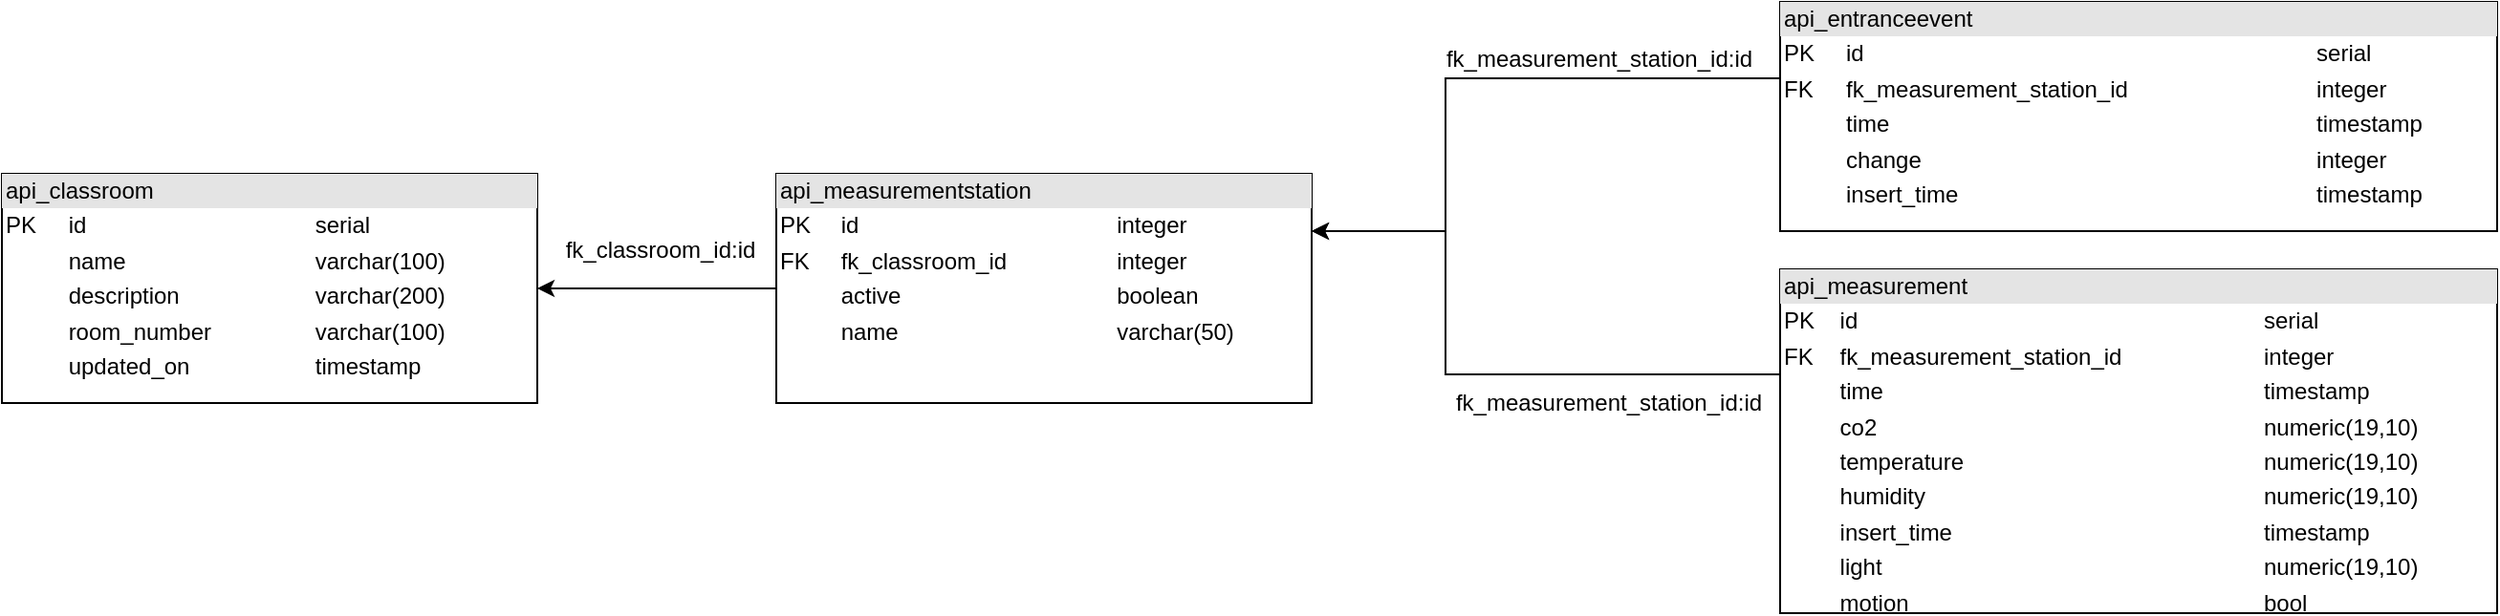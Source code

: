 <mxfile version="17.4.2" type="device"><diagram id="C5RBs43oDa-KdzZeNtuy" name="Page-1"><mxGraphModel dx="1038" dy="649" grid="1" gridSize="10" guides="1" tooltips="1" connect="1" arrows="1" fold="1" page="1" pageScale="1" pageWidth="827" pageHeight="1169" math="0" shadow="0"><root><mxCell id="WIyWlLk6GJQsqaUBKTNV-0"/><mxCell id="WIyWlLk6GJQsqaUBKTNV-1" parent="WIyWlLk6GJQsqaUBKTNV-0"/><mxCell id="6-A6_VkW8ZRDJ3BQuku4-4" value="&lt;div style=&quot;box-sizing: border-box ; width: 100% ; background: #e4e4e4 ; padding: 2px&quot;&gt;api_classroom&lt;/div&gt;&lt;table style=&quot;width: 100% ; font-size: 1em&quot; cellpadding=&quot;2&quot; cellspacing=&quot;0&quot;&gt;&lt;tbody&gt;&lt;tr&gt;&lt;td&gt;PK&lt;/td&gt;&lt;td&gt;id&amp;nbsp;&lt;/td&gt;&lt;td&gt;serial&lt;/td&gt;&lt;/tr&gt;&lt;tr&gt;&lt;td&gt;&lt;/td&gt;&lt;td&gt;name&lt;/td&gt;&lt;td&gt;varchar(100)&lt;/td&gt;&lt;/tr&gt;&lt;tr&gt;&lt;td&gt;&lt;br&gt;&lt;/td&gt;&lt;td&gt;description&lt;/td&gt;&lt;td&gt;varchar(200)&lt;/td&gt;&lt;/tr&gt;&lt;tr&gt;&lt;td&gt;&lt;br&gt;&lt;/td&gt;&lt;td&gt;room_number&lt;/td&gt;&lt;td&gt;varchar(100)&lt;/td&gt;&lt;/tr&gt;&lt;tr&gt;&lt;td&gt;&lt;br&gt;&lt;/td&gt;&lt;td&gt;updated_on&lt;/td&gt;&lt;td&gt;timestamp&lt;/td&gt;&lt;/tr&gt;&lt;/tbody&gt;&lt;/table&gt;" style="verticalAlign=top;align=left;overflow=fill;html=1;" parent="WIyWlLk6GJQsqaUBKTNV-1" vertex="1"><mxGeometry x="15" y="90" width="280" height="120" as="geometry"/></mxCell><mxCell id="6-A6_VkW8ZRDJ3BQuku4-7" value="" style="edgeStyle=orthogonalEdgeStyle;rounded=0;orthogonalLoop=1;jettySize=auto;html=1;" parent="WIyWlLk6GJQsqaUBKTNV-1" source="6-A6_VkW8ZRDJ3BQuku4-5" target="6-A6_VkW8ZRDJ3BQuku4-4" edge="1"><mxGeometry relative="1" as="geometry"><mxPoint x="210" y="200" as="targetPoint"/></mxGeometry></mxCell><mxCell id="6-A6_VkW8ZRDJ3BQuku4-5" value="&lt;div style=&quot;box-sizing: border-box ; width: 100% ; background: #e4e4e4 ; padding: 2px&quot;&gt;api_measurementstation&lt;/div&gt;&lt;table style=&quot;width: 100% ; font-size: 1em&quot; cellpadding=&quot;2&quot; cellspacing=&quot;0&quot;&gt;&lt;tbody&gt;&lt;tr&gt;&lt;td&gt;PK&lt;/td&gt;&lt;td&gt;id&amp;nbsp;&lt;/td&gt;&lt;td&gt;integer&lt;/td&gt;&lt;/tr&gt;&lt;tr&gt;&lt;td&gt;FK&lt;/td&gt;&lt;td&gt;fk_classroom_id&lt;/td&gt;&lt;td&gt;integer&lt;/td&gt;&lt;/tr&gt;&lt;tr&gt;&lt;td&gt;&lt;br&gt;&lt;/td&gt;&lt;td&gt;active&lt;/td&gt;&lt;td&gt;boolean&lt;/td&gt;&lt;/tr&gt;&lt;tr&gt;&lt;td&gt;&lt;br&gt;&lt;/td&gt;&lt;td&gt;name&lt;/td&gt;&lt;td&gt;varchar(50)&lt;/td&gt;&lt;/tr&gt;&lt;/tbody&gt;&lt;/table&gt;" style="verticalAlign=top;align=left;overflow=fill;html=1;" parent="WIyWlLk6GJQsqaUBKTNV-1" vertex="1"><mxGeometry x="420" y="90" width="280" height="120" as="geometry"/></mxCell><mxCell id="6-A6_VkW8ZRDJ3BQuku4-9" value="fk_classroom_id:id" style="text;html=1;align=center;verticalAlign=middle;resizable=0;points=[];autosize=1;" parent="WIyWlLk6GJQsqaUBKTNV-1" vertex="1"><mxGeometry x="303.5" y="120" width="110" height="20" as="geometry"/></mxCell><mxCell id="6-A6_VkW8ZRDJ3BQuku4-11" value="" style="edgeStyle=orthogonalEdgeStyle;rounded=0;orthogonalLoop=1;jettySize=auto;html=1;exitX=0;exitY=0.25;exitDx=0;exitDy=0;entryX=1;entryY=0.25;entryDx=0;entryDy=0;" parent="WIyWlLk6GJQsqaUBKTNV-1" source="6-A6_VkW8ZRDJ3BQuku4-10" target="6-A6_VkW8ZRDJ3BQuku4-5" edge="1"><mxGeometry relative="1" as="geometry"><Array as="points"><mxPoint x="945" y="195"/><mxPoint x="770" y="195"/><mxPoint x="770" y="120"/></Array></mxGeometry></mxCell><mxCell id="6-A6_VkW8ZRDJ3BQuku4-10" value="&lt;div style=&quot;box-sizing: border-box ; width: 100% ; background: #e4e4e4 ; padding: 2px&quot;&gt;api_measurement&lt;/div&gt;&lt;table style=&quot;width: 100% ; font-size: 1em&quot; cellpadding=&quot;2&quot; cellspacing=&quot;0&quot;&gt;&lt;tbody&gt;&lt;tr&gt;&lt;td&gt;PK&lt;/td&gt;&lt;td&gt;id&amp;nbsp;&lt;/td&gt;&lt;td&gt;serial&lt;/td&gt;&lt;/tr&gt;&lt;tr&gt;&lt;td&gt;FK&lt;/td&gt;&lt;td&gt;fk_measurement_station_id&lt;/td&gt;&lt;td&gt;integer&lt;/td&gt;&lt;/tr&gt;&lt;tr&gt;&lt;td&gt;&lt;br&gt;&lt;/td&gt;&lt;td&gt;time&lt;/td&gt;&lt;td&gt;timestamp&lt;/td&gt;&lt;/tr&gt;&lt;tr&gt;&lt;td&gt;&lt;br&gt;&lt;/td&gt;&lt;td&gt;co2&lt;/td&gt;&lt;td&gt;numeric(19,10)&lt;/td&gt;&lt;/tr&gt;&lt;tr&gt;&lt;td&gt;&lt;br&gt;&lt;/td&gt;&lt;td&gt;temperature&lt;/td&gt;&lt;td&gt;numeric(19,10)&lt;br&gt;&lt;/td&gt;&lt;/tr&gt;&lt;tr&gt;&lt;td&gt;&lt;br&gt;&lt;/td&gt;&lt;td&gt;humidity&lt;/td&gt;&lt;td&gt;numeric(19,10)&lt;br&gt;&lt;/td&gt;&lt;/tr&gt;&lt;tr&gt;&lt;td&gt;&lt;br&gt;&lt;/td&gt;&lt;td&gt;insert_time&lt;/td&gt;&lt;td&gt;timestamp&lt;/td&gt;&lt;/tr&gt;&lt;tr&gt;&lt;td&gt;&lt;br&gt;&lt;/td&gt;&lt;td&gt;light&lt;/td&gt;&lt;td&gt;numeric(19,10)&lt;br&gt;&lt;/td&gt;&lt;/tr&gt;&lt;tr&gt;&lt;td&gt;&lt;br&gt;&lt;/td&gt;&lt;td&gt;motion&lt;/td&gt;&lt;td&gt;bool&lt;/td&gt;&lt;/tr&gt;&lt;/tbody&gt;&lt;/table&gt;" style="verticalAlign=top;align=left;overflow=fill;html=1;" parent="WIyWlLk6GJQsqaUBKTNV-1" vertex="1"><mxGeometry x="945" y="140" width="375" height="180" as="geometry"/></mxCell><mxCell id="6-A6_VkW8ZRDJ3BQuku4-12" value="fk_measurement_station_id:id" style="text;html=1;align=center;verticalAlign=middle;resizable=0;points=[];autosize=1;" parent="WIyWlLk6GJQsqaUBKTNV-1" vertex="1"><mxGeometry x="765" y="200" width="180" height="20" as="geometry"/></mxCell><mxCell id="6-A6_VkW8ZRDJ3BQuku4-15" value="" style="edgeStyle=orthogonalEdgeStyle;rounded=0;orthogonalLoop=1;jettySize=auto;html=1;entryX=1;entryY=0.25;entryDx=0;entryDy=0;exitX=0;exitY=0.5;exitDx=0;exitDy=0;" parent="WIyWlLk6GJQsqaUBKTNV-1" source="6-A6_VkW8ZRDJ3BQuku4-13" target="6-A6_VkW8ZRDJ3BQuku4-5" edge="1"><mxGeometry relative="1" as="geometry"><mxPoint x="660" y="270.0" as="targetPoint"/><Array as="points"><mxPoint x="990" y="40"/><mxPoint x="770" y="40"/><mxPoint x="770" y="120"/></Array></mxGeometry></mxCell><mxCell id="6-A6_VkW8ZRDJ3BQuku4-16" value="fk_measurement_station_id:id" style="text;html=1;align=center;verticalAlign=middle;resizable=0;points=[];labelBackgroundColor=#ffffff;" parent="6-A6_VkW8ZRDJ3BQuku4-15" vertex="1" connectable="0"><mxGeometry x="0.252" y="-2" relative="1" as="geometry"><mxPoint x="67" y="-8" as="offset"/></mxGeometry></mxCell><mxCell id="6-A6_VkW8ZRDJ3BQuku4-13" value="&lt;div style=&quot;box-sizing: border-box ; width: 100% ; background: #e4e4e4 ; padding: 2px&quot;&gt;api_entranceevent&lt;/div&gt;&lt;table style=&quot;width: 100% ; font-size: 1em&quot; cellpadding=&quot;2&quot; cellspacing=&quot;0&quot;&gt;&lt;tbody&gt;&lt;tr&gt;&lt;td&gt;PK&lt;/td&gt;&lt;td&gt;id&amp;nbsp;&lt;/td&gt;&lt;td&gt;serial&lt;/td&gt;&lt;/tr&gt;&lt;tr&gt;&lt;td&gt;FK&lt;/td&gt;&lt;td&gt;fk_measurement_station_id&lt;br&gt;&lt;/td&gt;&lt;td&gt;integer&lt;/td&gt;&lt;/tr&gt;&lt;tr&gt;&lt;td&gt;&lt;br&gt;&lt;/td&gt;&lt;td&gt;time&lt;/td&gt;&lt;td&gt;timestamp&lt;/td&gt;&lt;/tr&gt;&lt;tr&gt;&lt;td&gt;&lt;br&gt;&lt;/td&gt;&lt;td&gt;change&lt;/td&gt;&lt;td&gt;integer&lt;/td&gt;&lt;/tr&gt;&lt;tr&gt;&lt;td&gt;&lt;br&gt;&lt;/td&gt;&lt;td&gt;insert_time&lt;/td&gt;&lt;td&gt;timestamp&lt;/td&gt;&lt;/tr&gt;&lt;/tbody&gt;&lt;/table&gt;" style="verticalAlign=top;align=left;overflow=fill;html=1;" parent="WIyWlLk6GJQsqaUBKTNV-1" vertex="1"><mxGeometry x="945" width="375" height="120" as="geometry"/></mxCell></root></mxGraphModel></diagram></mxfile>